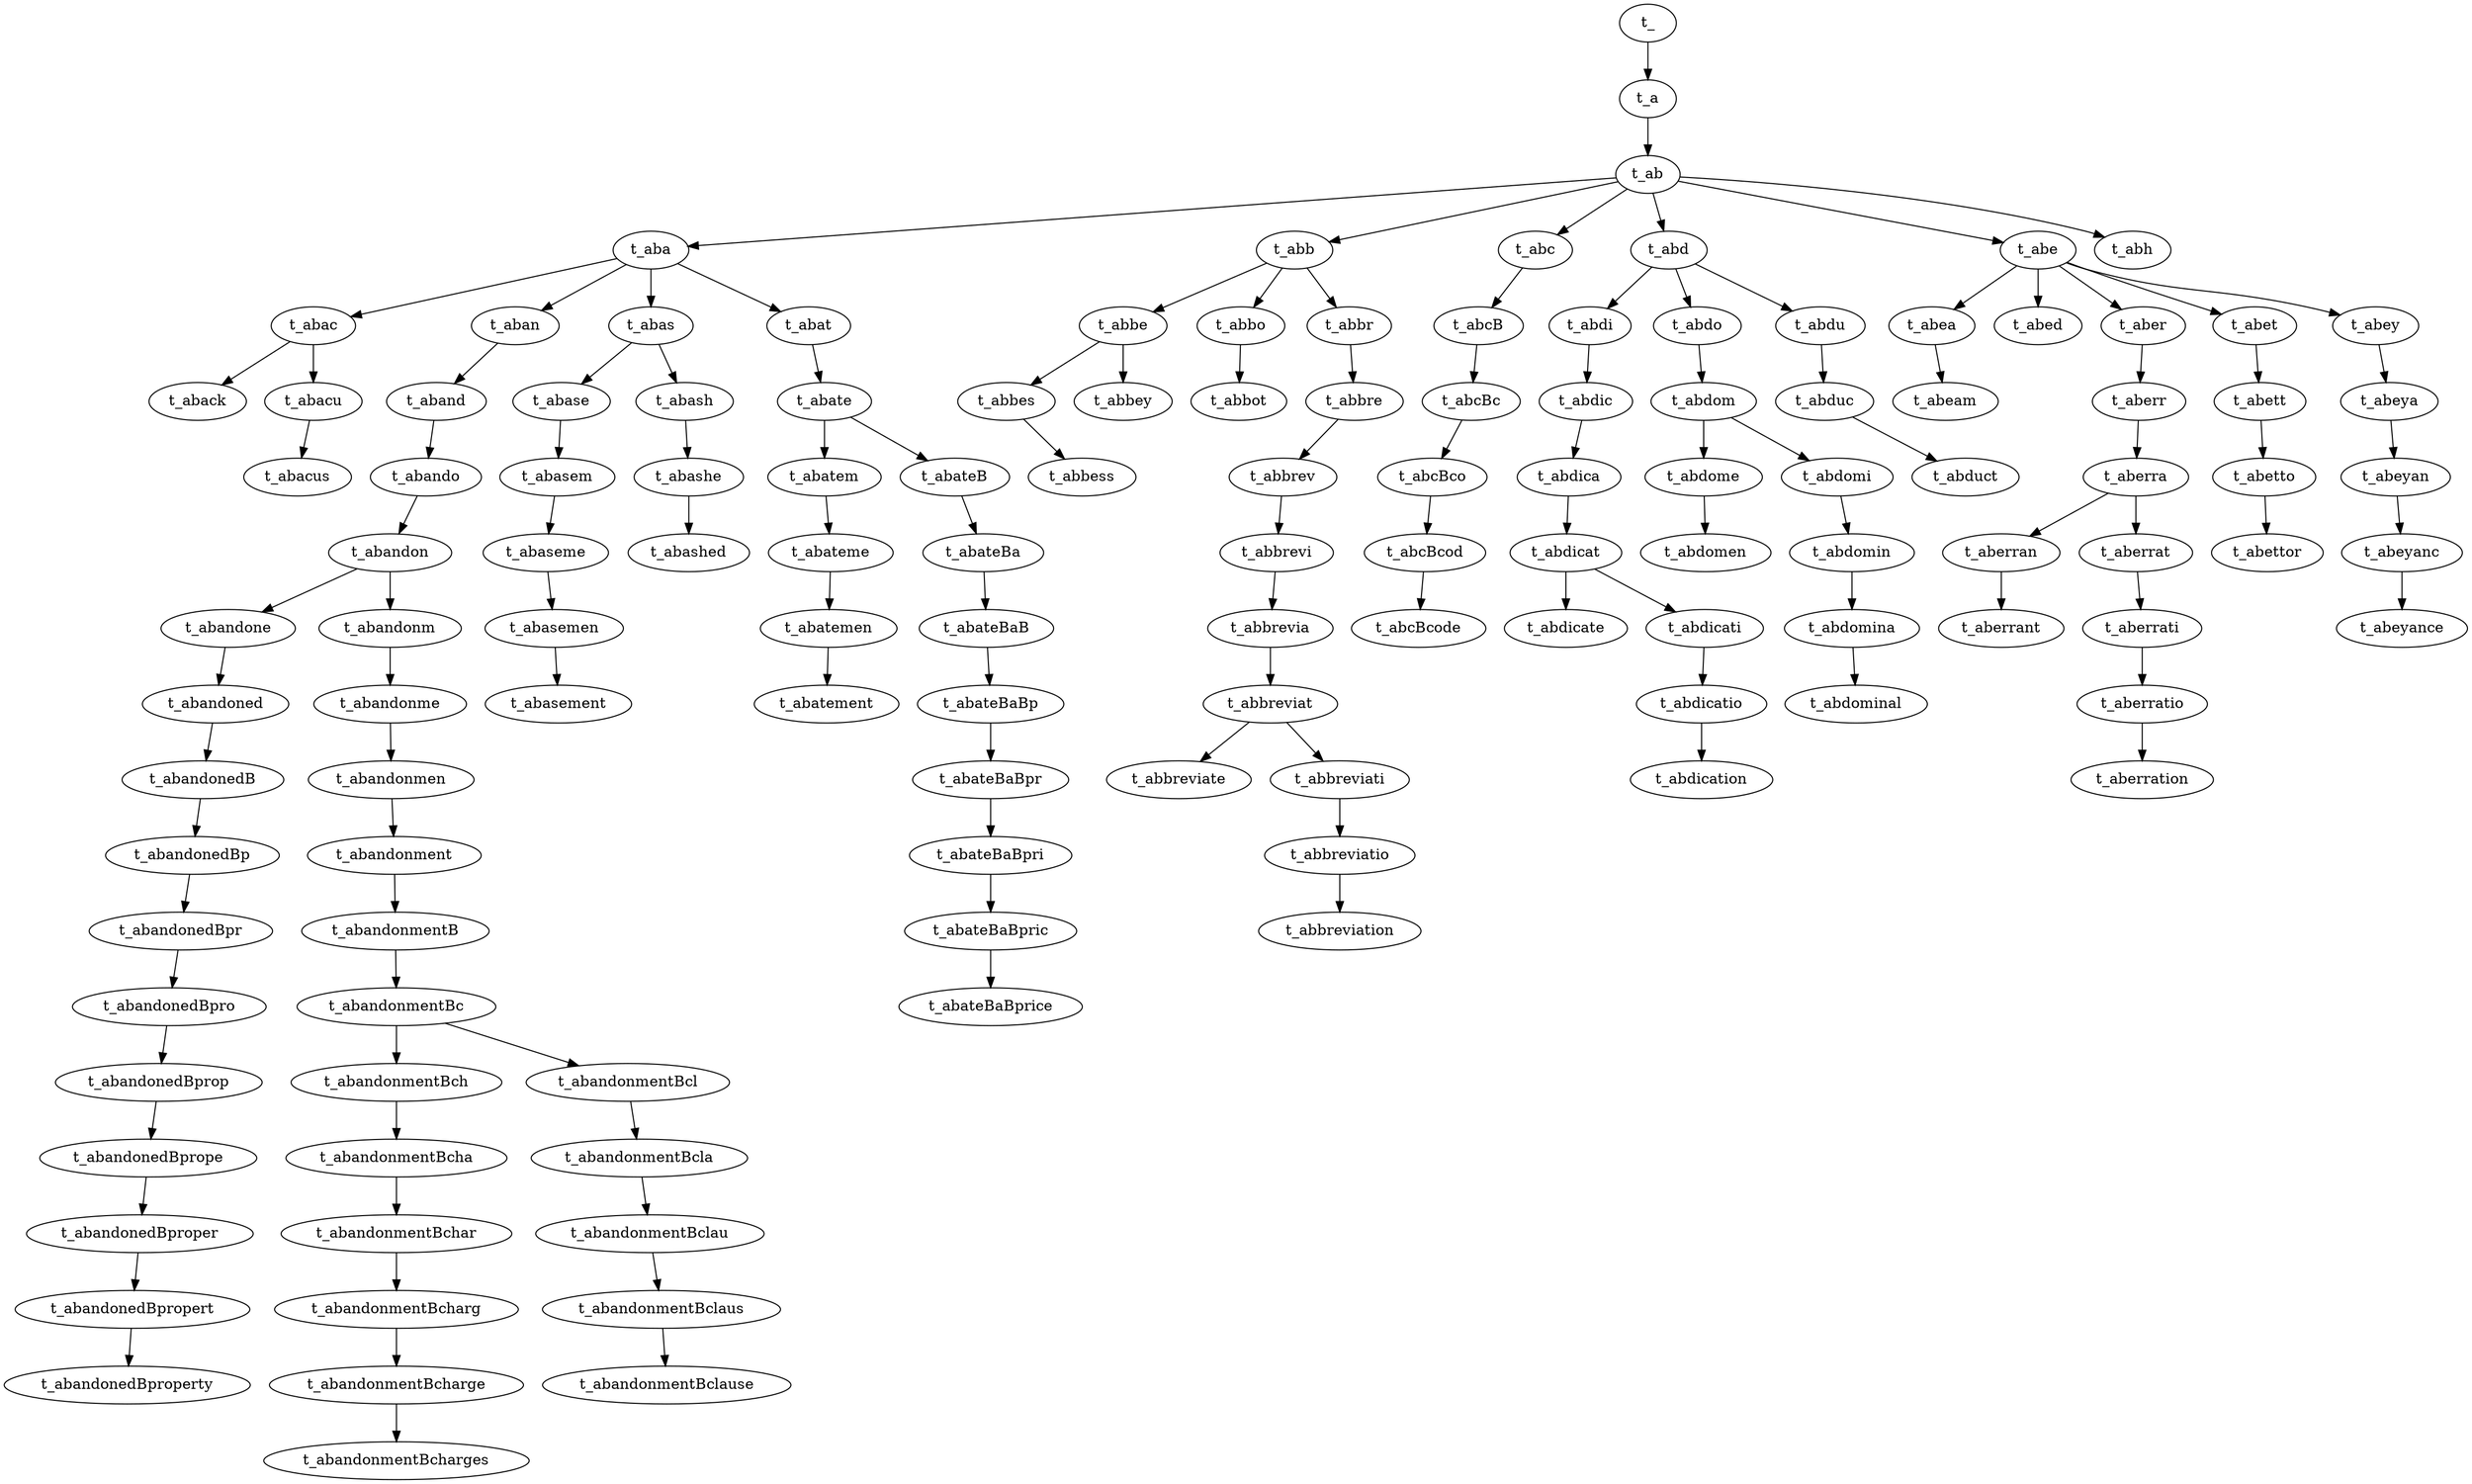 digraph trie {
	t_ -> t_a;
	t_a -> t_ab;
	t_ab -> t_aba;
	t_aba -> t_abac;
	t_abac -> t_aback;
	t_abac -> t_abacu;
	t_abacu -> t_abacus;
	t_aba -> t_aban;
	t_aban -> t_aband;
	t_aband -> t_abando;
	t_abando -> t_abandon;
	t_abandon -> t_abandone;
	t_abandone -> t_abandoned;
	t_abandoned -> t_abandonedB;
	t_abandonedB -> t_abandonedBp;
	t_abandonedBp -> t_abandonedBpr;
	t_abandonedBpr -> t_abandonedBpro;
	t_abandonedBpro -> t_abandonedBprop;
	t_abandonedBprop -> t_abandonedBprope;
	t_abandonedBprope -> t_abandonedBproper;
	t_abandonedBproper -> t_abandonedBpropert;
	t_abandonedBpropert -> t_abandonedBproperty;
	t_abandon -> t_abandonm;
	t_abandonm -> t_abandonme;
	t_abandonme -> t_abandonmen;
	t_abandonmen -> t_abandonment;
	t_abandonment -> t_abandonmentB;
	t_abandonmentB -> t_abandonmentBc;
	t_abandonmentBc -> t_abandonmentBch;
	t_abandonmentBch -> t_abandonmentBcha;
	t_abandonmentBcha -> t_abandonmentBchar;
	t_abandonmentBchar -> t_abandonmentBcharg;
	t_abandonmentBcharg -> t_abandonmentBcharge;
	t_abandonmentBcharge -> t_abandonmentBcharges;
	t_abandonmentBc -> t_abandonmentBcl;
	t_abandonmentBcl -> t_abandonmentBcla;
	t_abandonmentBcla -> t_abandonmentBclau;
	t_abandonmentBclau -> t_abandonmentBclaus;
	t_abandonmentBclaus -> t_abandonmentBclause;
	t_aba -> t_abas;
	t_abas -> t_abase;
	t_abase -> t_abasem;
	t_abasem -> t_abaseme;
	t_abaseme -> t_abasemen;
	t_abasemen -> t_abasement;
	t_abas -> t_abash;
	t_abash -> t_abashe;
	t_abashe -> t_abashed;
	t_aba -> t_abat;
	t_abat -> t_abate;
	t_abate -> t_abatem;
	t_abatem -> t_abateme;
	t_abateme -> t_abatemen;
	t_abatemen -> t_abatement;
	t_abate -> t_abateB;
	t_abateB -> t_abateBa;
	t_abateBa -> t_abateBaB;
	t_abateBaB -> t_abateBaBp;
	t_abateBaBp -> t_abateBaBpr;
	t_abateBaBpr -> t_abateBaBpri;
	t_abateBaBpri -> t_abateBaBpric;
	t_abateBaBpric -> t_abateBaBprice;
	t_ab -> t_abb;
	t_abb -> t_abbe;
	t_abbe -> t_abbes;
	t_abbes -> t_abbess;
	t_abbe -> t_abbey;
	t_abb -> t_abbo;
	t_abbo -> t_abbot;
	t_abb -> t_abbr;
	t_abbr -> t_abbre;
	t_abbre -> t_abbrev;
	t_abbrev -> t_abbrevi;
	t_abbrevi -> t_abbrevia;
	t_abbrevia -> t_abbreviat;
	t_abbreviat -> t_abbreviate;
	t_abbreviat -> t_abbreviati;
	t_abbreviati -> t_abbreviatio;
	t_abbreviatio -> t_abbreviation;
	t_ab -> t_abc;
	t_abc -> t_abcB;
	t_abcB -> t_abcBc;
	t_abcBc -> t_abcBco;
	t_abcBco -> t_abcBcod;
	t_abcBcod -> t_abcBcode;
	t_ab -> t_abd;
	t_abd -> t_abdi;
	t_abdi -> t_abdic;
	t_abdic -> t_abdica;
	t_abdica -> t_abdicat;
	t_abdicat -> t_abdicate;
	t_abdicat -> t_abdicati;
	t_abdicati -> t_abdicatio;
	t_abdicatio -> t_abdication;
	t_abd -> t_abdo;
	t_abdo -> t_abdom;
	t_abdom -> t_abdome;
	t_abdome -> t_abdomen;
	t_abdom -> t_abdomi;
	t_abdomi -> t_abdomin;
	t_abdomin -> t_abdomina;
	t_abdomina -> t_abdominal;
	t_abd -> t_abdu;
	t_abdu -> t_abduc;
	t_abduc -> t_abduct;
	t_ab -> t_abe;
	t_abe -> t_abea;
	t_abea -> t_abeam;
	t_abe -> t_abed;
	t_abe -> t_aber;
	t_aber -> t_aberr;
	t_aberr -> t_aberra;
	t_aberra -> t_aberran;
	t_aberran -> t_aberrant;
	t_aberra -> t_aberrat;
	t_aberrat -> t_aberrati;
	t_aberrati -> t_aberratio;
	t_aberratio -> t_aberration;
	t_abe -> t_abet;
	t_abet -> t_abett;
	t_abett -> t_abetto;
	t_abetto -> t_abettor;
	t_abe -> t_abey;
	t_abey -> t_abeya;
	t_abeya -> t_abeyan;
	t_abeyan -> t_abeyanc;
	t_abeyanc -> t_abeyance;
	t_ab -> t_abh;
}

